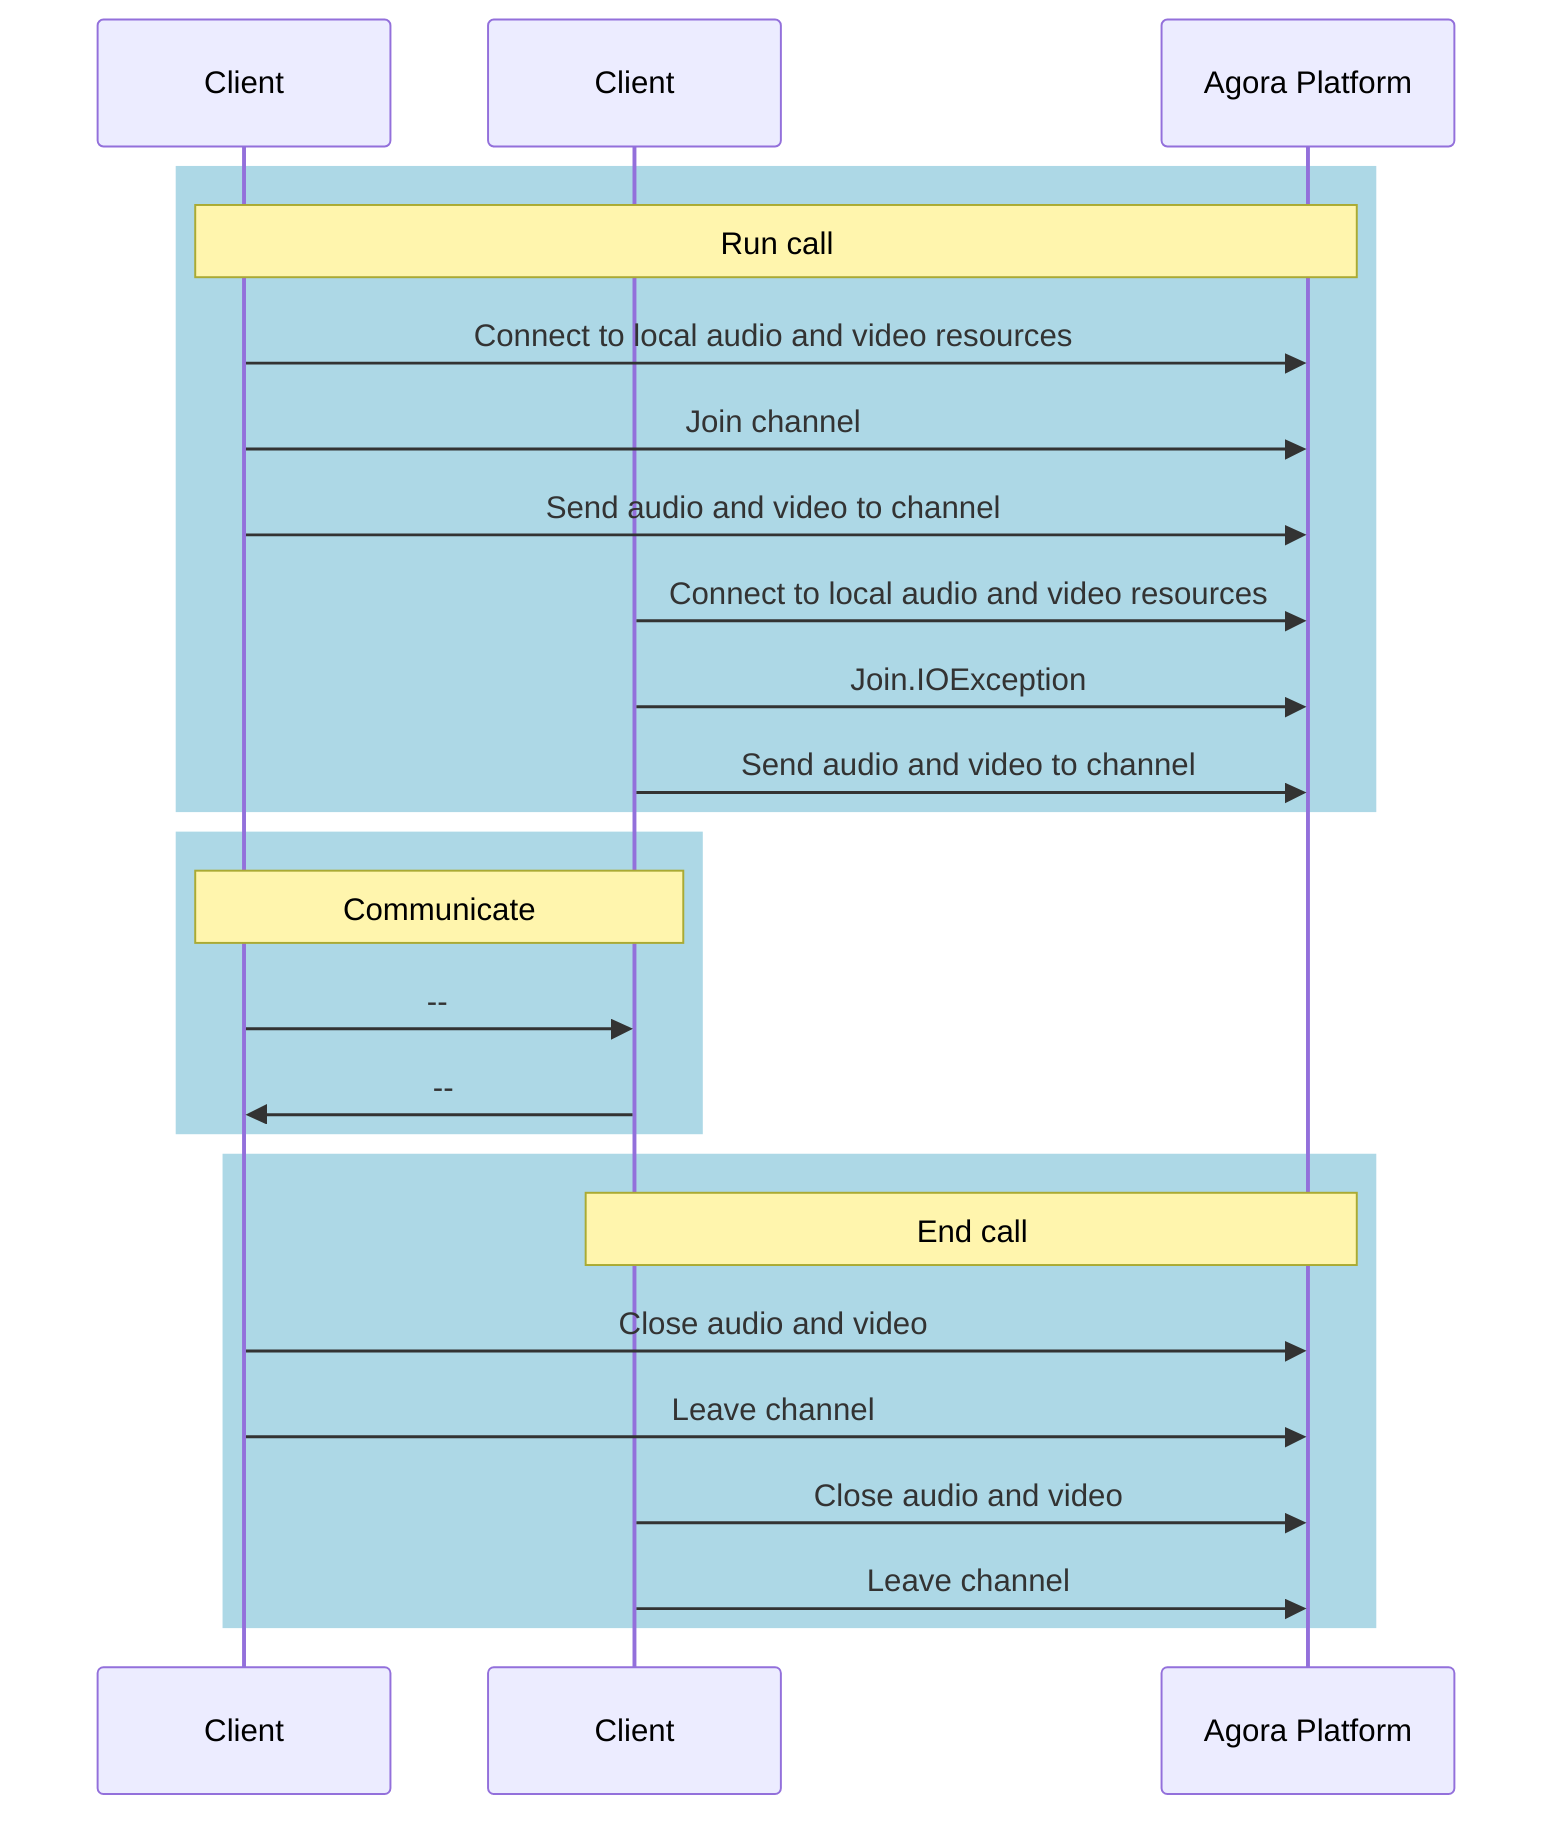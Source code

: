 sequenceDiagram
    participant A as Client
    participant B as Client
    participant C as Agora Platform
    
    rect rgb(173, 216, 230)
    note over A, C: Run call
    A->>C: Connect to local audio and video resources
    A->>C: Join channel
    A->>C: Send audio and video to channel
    B->>C: Connect to local audio and video resources
    B->>C: Join.IOException
    B->>C: Send audio and video to channel
    end
    
    rect rgb(173, 216, 230)
    note over A, B: Communicate
    A->>B: --
    B->>A: --
    end
    
    rect rgb(173, 216, 230)
    note over B, C: End call
    A->>C: Close audio and video
    A->>C: Leave channel
    B->>C: Close audio and video
    B->>C: Leave channel
    end